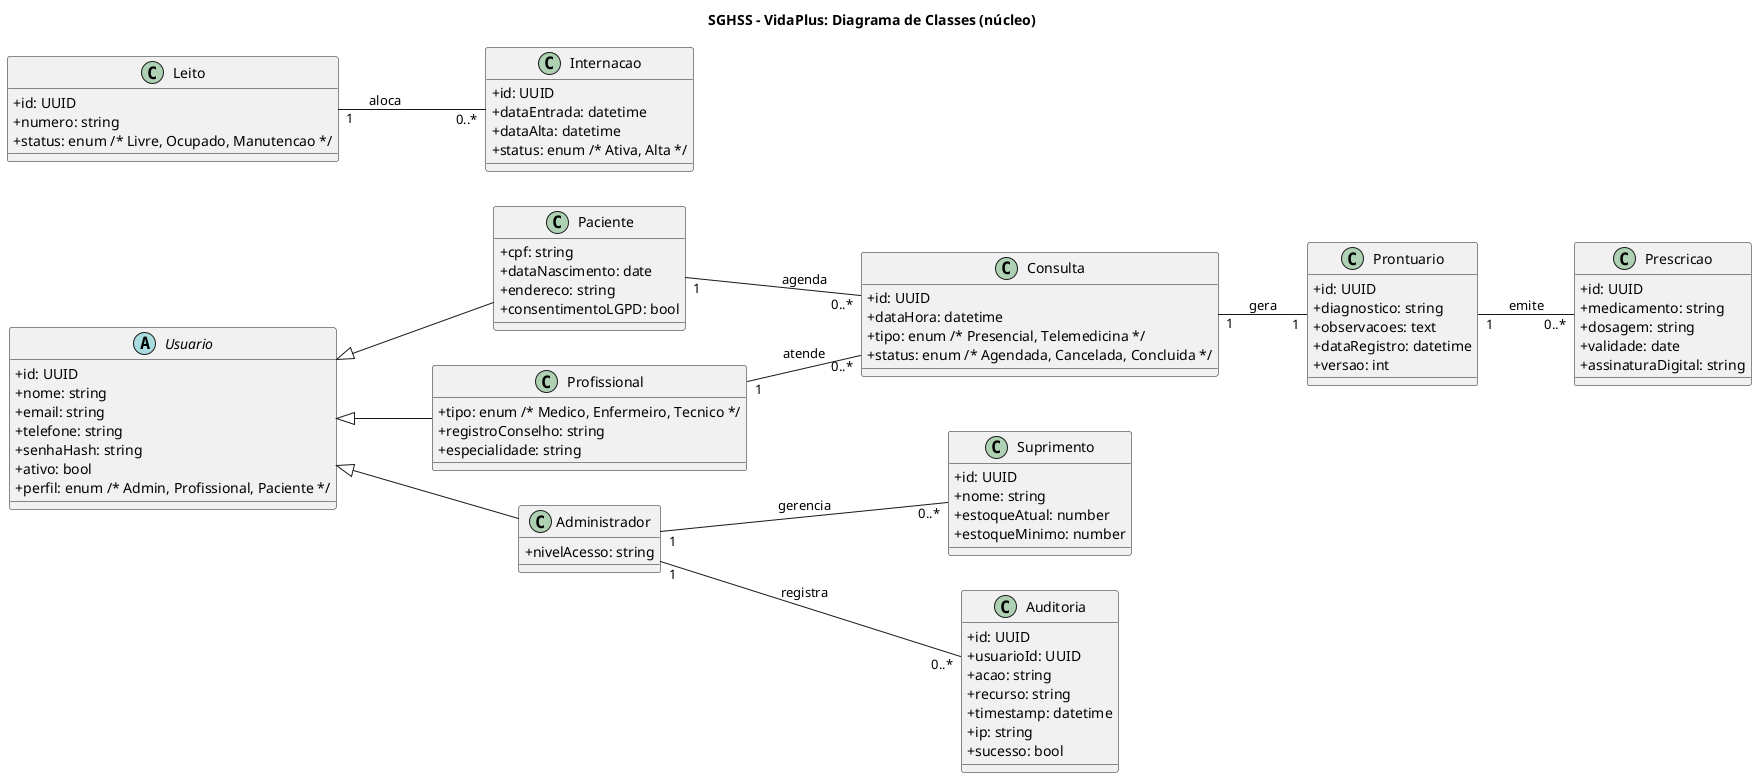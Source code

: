 @startuml SGHSS – VidaPlus: Diagrama de Classes (núcleo)

title SGHSS – VidaPlus: Diagrama de Classes (núcleo)

skinparam classAttributeIconSize 0
left to right direction

abstract class Usuario {
  +id: UUID
  +nome: string
  +email: string
  +telefone: string
  +senhaHash: string
  +ativo: bool
  +perfil: enum /* Admin, Profissional, Paciente */
}

class Paciente {
  +cpf: string
  +dataNascimento: date
  +endereco: string
  +consentimentoLGPD: bool
}

class Profissional {
  +tipo: enum /* Medico, Enfermeiro, Tecnico */
  +registroConselho: string
  +especialidade: string
}

class Administrador {
  +nivelAcesso: string
}

class Consulta {
  +id: UUID
  +dataHora: datetime
  +tipo: enum /* Presencial, Telemedicina */
  +status: enum /* Agendada, Cancelada, Concluida */
}

class Prontuario {
  +id: UUID
  +diagnostico: string
  +observacoes: text
  +dataRegistro: datetime
  +versao: int
}

class Prescricao {
  +id: UUID
  +medicamento: string
  +dosagem: string
  +validade: date
  +assinaturaDigital: string
}

class Leito {
  +id: UUID
  +numero: string
  +status: enum /* Livre, Ocupado, Manutencao */
}

class Internacao {
  +id: UUID
  +dataEntrada: datetime
  +dataAlta: datetime
  +status: enum /* Ativa, Alta */
}

class Suprimento {
  +id: UUID
  +nome: string
  +estoqueAtual: number
  +estoqueMinimo: number
}

class Auditoria {
  +id: UUID
  +usuarioId: UUID
  +acao: string
  +recurso: string
  +timestamp: datetime
  +ip: string
  +sucesso: bool
}

Usuario <|-- Paciente
Usuario <|-- Profissional
Usuario <|-- Administrador

Paciente "1" -- "0..*" Consulta : agenda
Profissional "1" -- "0..*" Consulta : atende
Consulta "1" -- "1" Prontuario : gera
Prontuario "1" -- "0..*" Prescricao : emite
Administrador "1" -- "0..*" Auditoria : registra
Leito "1" -- "0..*" Internacao : aloca
Administrador "1" -- "0..*" Suprimento : gerencia
@enduml
